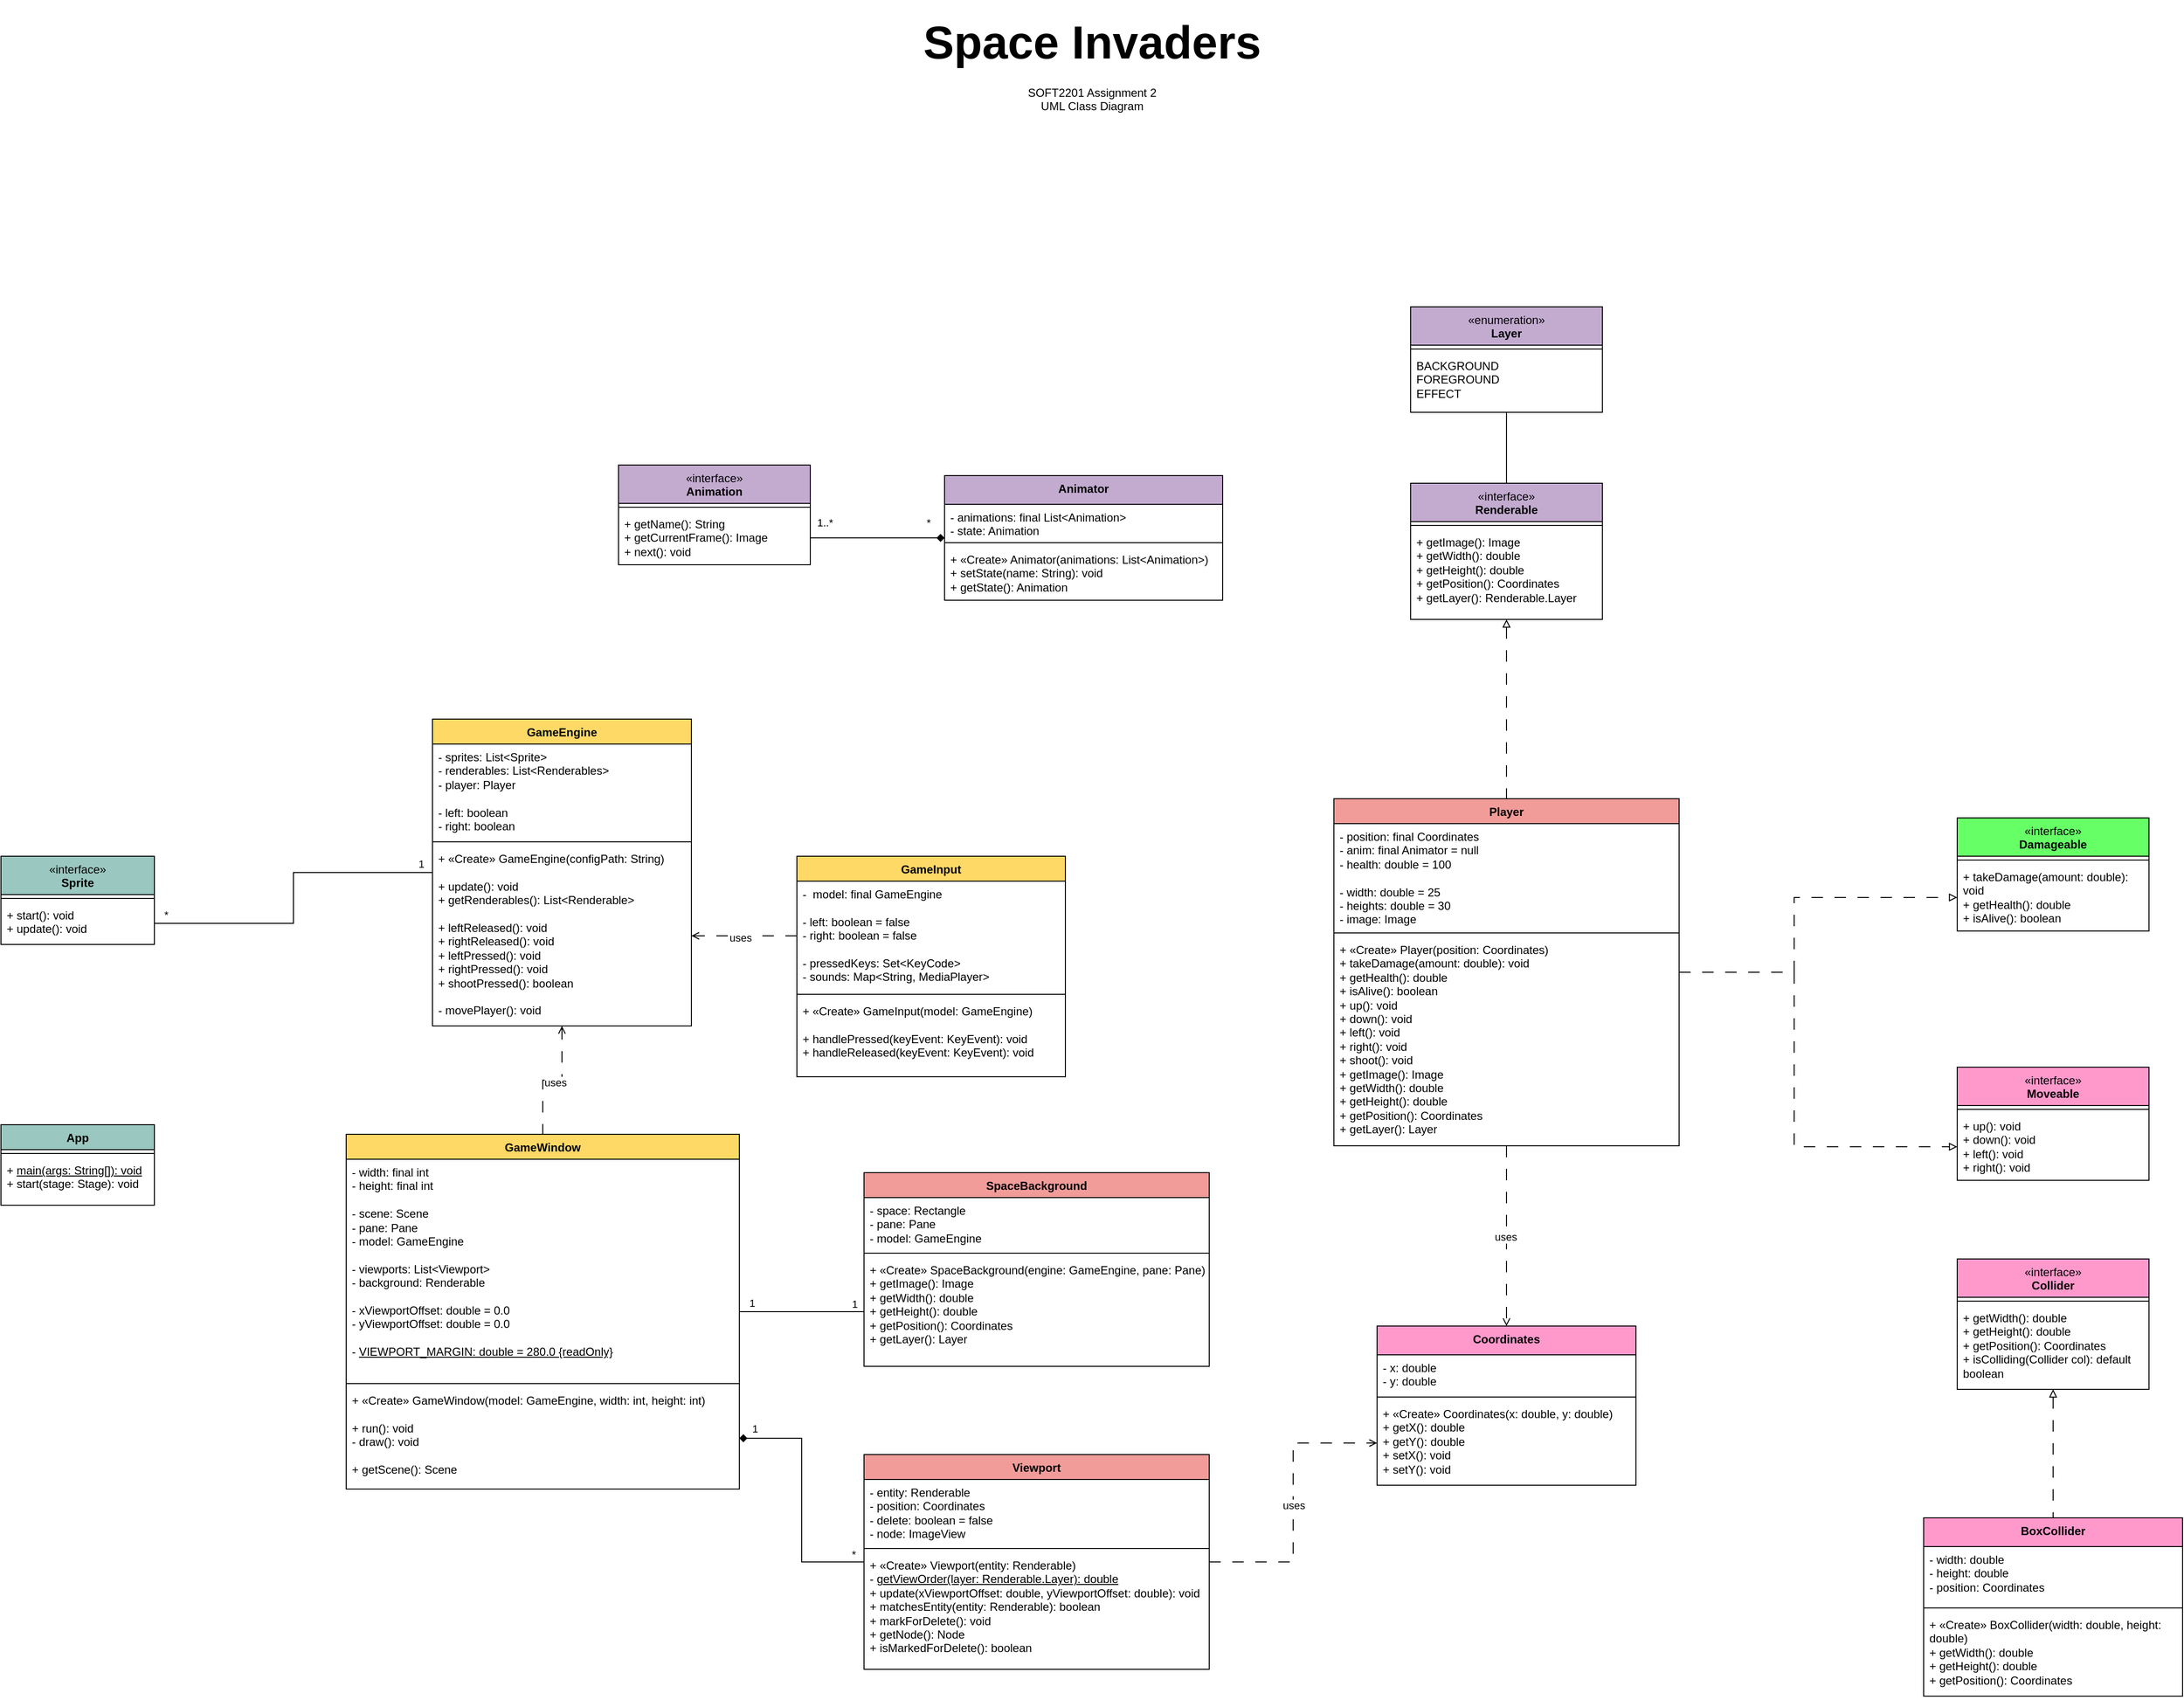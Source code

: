 <mxfile version="21.7.5" type="device">
  <diagram name="Page-1" id="EP1AOG05duhbS7P-E66I">
    <mxGraphModel dx="1406" dy="674" grid="1" gridSize="10" guides="1" tooltips="1" connect="1" arrows="1" fold="1" page="1" pageScale="1" pageWidth="827" pageHeight="1169" math="0" shadow="0">
      <root>
        <mxCell id="0" />
        <mxCell id="1" parent="0" />
        <mxCell id="a-AR0lO71mbIZnGdT4u--1" value="&lt;h1 style=&quot;&quot;&gt;&lt;font style=&quot;font-size: 48px;&quot;&gt;Space Invaders&lt;/font&gt;&lt;/h1&gt;&lt;div&gt;SOFT2201 Assignment 2&lt;/div&gt;&lt;div&gt;UML Class Diagram&lt;/div&gt;&lt;p&gt;&lt;br&gt;&lt;/p&gt;" style="text;html=1;strokeColor=none;fillColor=none;spacing=5;spacingTop=-20;whiteSpace=wrap;overflow=hidden;rounded=0;align=center;" parent="1" vertex="1">
          <mxGeometry x="169" y="20" width="490" height="120" as="geometry" />
        </mxCell>
        <mxCell id="a-AR0lO71mbIZnGdT4u--2" value="App" style="swimlane;fontStyle=1;align=center;verticalAlign=top;childLayout=stackLayout;horizontal=1;startSize=26;horizontalStack=0;resizeParent=1;resizeParentMax=0;resizeLast=0;collapsible=1;marginBottom=0;whiteSpace=wrap;html=1;fillColor=#9AC7BF;" parent="1" vertex="1">
          <mxGeometry x="-724" y="1183" width="160" height="84" as="geometry" />
        </mxCell>
        <mxCell id="a-AR0lO71mbIZnGdT4u--4" value="" style="line;strokeWidth=1;fillColor=none;align=left;verticalAlign=middle;spacingTop=-1;spacingLeft=3;spacingRight=3;rotatable=0;labelPosition=right;points=[];portConstraint=eastwest;strokeColor=inherit;" parent="a-AR0lO71mbIZnGdT4u--2" vertex="1">
          <mxGeometry y="26" width="160" height="8" as="geometry" />
        </mxCell>
        <mxCell id="a-AR0lO71mbIZnGdT4u--5" value="+ &lt;u&gt;main(args: String[]): void&lt;/u&gt;&lt;br&gt;+ start(stage: Stage): void" style="text;strokeColor=none;fillColor=none;align=left;verticalAlign=top;spacingLeft=4;spacingRight=4;overflow=hidden;rotatable=0;points=[[0,0.5],[1,0.5]];portConstraint=eastwest;whiteSpace=wrap;html=1;" parent="a-AR0lO71mbIZnGdT4u--2" vertex="1">
          <mxGeometry y="34" width="160" height="50" as="geometry" />
        </mxCell>
        <mxCell id="a-AR0lO71mbIZnGdT4u--17" value="&lt;span style=&quot;font-weight: normal;&quot;&gt;«interface»&lt;/span&gt;&lt;br&gt;Sprite" style="swimlane;fontStyle=1;align=center;verticalAlign=top;childLayout=stackLayout;horizontal=1;startSize=40;horizontalStack=0;resizeParent=1;resizeParentMax=0;resizeLast=0;collapsible=1;marginBottom=0;whiteSpace=wrap;html=1;fillColor=#9AC7BF;" parent="1" vertex="1">
          <mxGeometry x="-724" y="903" width="160" height="92" as="geometry" />
        </mxCell>
        <mxCell id="a-AR0lO71mbIZnGdT4u--19" value="" style="line;strokeWidth=1;fillColor=none;align=left;verticalAlign=middle;spacingTop=-1;spacingLeft=3;spacingRight=3;rotatable=0;labelPosition=right;points=[];portConstraint=eastwest;strokeColor=inherit;" parent="a-AR0lO71mbIZnGdT4u--17" vertex="1">
          <mxGeometry y="40" width="160" height="8" as="geometry" />
        </mxCell>
        <mxCell id="a-AR0lO71mbIZnGdT4u--20" value="+ start(): void&lt;br&gt;+ update(): void" style="text;strokeColor=none;fillColor=none;align=left;verticalAlign=top;spacingLeft=4;spacingRight=4;overflow=hidden;rotatable=0;points=[[0,0.5],[1,0.5]];portConstraint=eastwest;whiteSpace=wrap;html=1;" parent="a-AR0lO71mbIZnGdT4u--17" vertex="1">
          <mxGeometry y="48" width="160" height="44" as="geometry" />
        </mxCell>
        <mxCell id="9aOEvVL7OmeXiqtgfUnT-47" style="edgeStyle=orthogonalEdgeStyle;rounded=0;orthogonalLoop=1;jettySize=auto;html=1;entryX=0.5;entryY=0;entryDx=0;entryDy=0;endArrow=none;endFill=0;dashed=1;dashPattern=12 12;startArrow=open;startFill=0;" parent="1" source="a-AR0lO71mbIZnGdT4u--21" target="a-AR0lO71mbIZnGdT4u--25" edge="1">
          <mxGeometry relative="1" as="geometry" />
        </mxCell>
        <mxCell id="9aOEvVL7OmeXiqtgfUnT-50" value="uses" style="edgeLabel;html=1;align=center;verticalAlign=middle;resizable=0;points=[];" parent="9aOEvVL7OmeXiqtgfUnT-47" vertex="1" connectable="0">
          <mxGeometry x="-0.038" y="2" relative="1" as="geometry">
            <mxPoint as="offset" />
          </mxGeometry>
        </mxCell>
        <mxCell id="9aOEvVL7OmeXiqtgfUnT-57" style="edgeStyle=orthogonalEdgeStyle;rounded=0;orthogonalLoop=1;jettySize=auto;html=1;entryX=1;entryY=0.5;entryDx=0;entryDy=0;endArrow=none;endFill=0;" parent="1" source="a-AR0lO71mbIZnGdT4u--21" target="a-AR0lO71mbIZnGdT4u--20" edge="1">
          <mxGeometry relative="1" as="geometry" />
        </mxCell>
        <mxCell id="9aOEvVL7OmeXiqtgfUnT-58" value="1" style="edgeLabel;html=1;align=center;verticalAlign=middle;resizable=0;points=[];" parent="9aOEvVL7OmeXiqtgfUnT-57" vertex="1" connectable="0">
          <mxGeometry x="-0.87" y="-5" relative="1" as="geometry">
            <mxPoint x="10" y="-4" as="offset" />
          </mxGeometry>
        </mxCell>
        <mxCell id="9aOEvVL7OmeXiqtgfUnT-59" value="*" style="edgeLabel;html=1;align=center;verticalAlign=middle;resizable=0;points=[];" parent="9aOEvVL7OmeXiqtgfUnT-57" vertex="1" connectable="0">
          <mxGeometry x="0.93" y="-4" relative="1" as="geometry">
            <mxPoint y="-5" as="offset" />
          </mxGeometry>
        </mxCell>
        <mxCell id="a-AR0lO71mbIZnGdT4u--21" value="GameEngine" style="swimlane;fontStyle=1;align=center;verticalAlign=top;childLayout=stackLayout;horizontal=1;startSize=26;horizontalStack=0;resizeParent=1;resizeParentMax=0;resizeLast=0;collapsible=1;marginBottom=0;whiteSpace=wrap;html=1;fillColor=#FFD966;" parent="1" vertex="1">
          <mxGeometry x="-274" y="760" width="270" height="320" as="geometry" />
        </mxCell>
        <mxCell id="a-AR0lO71mbIZnGdT4u--22" value="- sprites: List&amp;lt;Sprite&amp;gt;&lt;br&gt;- renderables: List&amp;lt;Renderables&amp;gt;&lt;br&gt;- player: Player&lt;br&gt;&lt;br&gt;- left: boolean&lt;br&gt;- right: boolean" style="text;strokeColor=none;fillColor=none;align=left;verticalAlign=top;spacingLeft=4;spacingRight=4;overflow=hidden;rotatable=0;points=[[0,0.5],[1,0.5]];portConstraint=eastwest;whiteSpace=wrap;html=1;" parent="a-AR0lO71mbIZnGdT4u--21" vertex="1">
          <mxGeometry y="26" width="270" height="98" as="geometry" />
        </mxCell>
        <mxCell id="a-AR0lO71mbIZnGdT4u--23" value="" style="line;strokeWidth=1;fillColor=none;align=left;verticalAlign=middle;spacingTop=-1;spacingLeft=3;spacingRight=3;rotatable=0;labelPosition=right;points=[];portConstraint=eastwest;strokeColor=inherit;" parent="a-AR0lO71mbIZnGdT4u--21" vertex="1">
          <mxGeometry y="124" width="270" height="8" as="geometry" />
        </mxCell>
        <mxCell id="a-AR0lO71mbIZnGdT4u--24" value="+&amp;nbsp;«Create» GameEngine(configPath: String)&lt;br&gt;&lt;br&gt;+ update(): void&lt;br&gt;+ getRenderables(): List&amp;lt;Renderable&amp;gt;&lt;br&gt;&lt;br&gt;+ leftReleased(): void&lt;br&gt;+ rightReleased(): void&lt;br&gt;+ leftPressed(): void&lt;br&gt;+ rightPressed(): void&lt;br&gt;+ shootPressed(): boolean&lt;br&gt;&lt;br&gt;- movePlayer(): void" style="text;strokeColor=none;fillColor=none;align=left;verticalAlign=top;spacingLeft=4;spacingRight=4;overflow=hidden;rotatable=0;points=[[0,0.5],[1,0.5]];portConstraint=eastwest;whiteSpace=wrap;html=1;" parent="a-AR0lO71mbIZnGdT4u--21" vertex="1">
          <mxGeometry y="132" width="270" height="188" as="geometry" />
        </mxCell>
        <mxCell id="9aOEvVL7OmeXiqtgfUnT-51" style="edgeStyle=orthogonalEdgeStyle;rounded=0;orthogonalLoop=1;jettySize=auto;html=1;entryX=0;entryY=0.5;entryDx=0;entryDy=0;endArrow=none;endFill=0;" parent="1" source="a-AR0lO71mbIZnGdT4u--25" target="9aOEvVL7OmeXiqtgfUnT-4" edge="1">
          <mxGeometry relative="1" as="geometry" />
        </mxCell>
        <mxCell id="9aOEvVL7OmeXiqtgfUnT-52" value="1" style="edgeLabel;html=1;align=center;verticalAlign=middle;resizable=0;points=[];" parent="9aOEvVL7OmeXiqtgfUnT-51" vertex="1" connectable="0">
          <mxGeometry x="0.921" y="1" relative="1" as="geometry">
            <mxPoint x="-5" y="-7" as="offset" />
          </mxGeometry>
        </mxCell>
        <mxCell id="9aOEvVL7OmeXiqtgfUnT-53" value="1" style="edgeLabel;html=1;align=center;verticalAlign=middle;resizable=0;points=[];" parent="9aOEvVL7OmeXiqtgfUnT-51" vertex="1" connectable="0">
          <mxGeometry x="-0.931" y="-1" relative="1" as="geometry">
            <mxPoint x="8" y="-10" as="offset" />
          </mxGeometry>
        </mxCell>
        <mxCell id="a-AR0lO71mbIZnGdT4u--25" value="GameWindow" style="swimlane;fontStyle=1;align=center;verticalAlign=top;childLayout=stackLayout;horizontal=1;startSize=26;horizontalStack=0;resizeParent=1;resizeParentMax=0;resizeLast=0;collapsible=1;marginBottom=0;whiteSpace=wrap;html=1;fillColor=#FFD966;" parent="1" vertex="1">
          <mxGeometry x="-364" y="1193" width="410" height="370" as="geometry" />
        </mxCell>
        <mxCell id="a-AR0lO71mbIZnGdT4u--26" value="- width: final int&amp;nbsp;&lt;br&gt;- height: final int&amp;nbsp;&lt;br&gt;&lt;br&gt;- scene: Scene&lt;br&gt;- pane: Pane&lt;br&gt;- model: GameEngine&lt;br&gt;&lt;br&gt;- viewports: List&amp;lt;Viewport&amp;gt;&lt;br&gt;- background: Renderable&lt;br&gt;&lt;br&gt;- xViewportOffset: double = 0.0&lt;br&gt;- yViewportOffset: double = 0.0&lt;br&gt;&lt;br&gt;- &lt;u&gt;VIEWPORT_MARGIN: double = 280.0 {readOnly}&lt;/u&gt;" style="text;strokeColor=none;fillColor=none;align=left;verticalAlign=top;spacingLeft=4;spacingRight=4;overflow=hidden;rotatable=0;points=[[0,0.5],[1,0.5]];portConstraint=eastwest;whiteSpace=wrap;html=1;" parent="a-AR0lO71mbIZnGdT4u--25" vertex="1">
          <mxGeometry y="26" width="410" height="230" as="geometry" />
        </mxCell>
        <mxCell id="a-AR0lO71mbIZnGdT4u--27" value="" style="line;strokeWidth=1;fillColor=none;align=left;verticalAlign=middle;spacingTop=-1;spacingLeft=3;spacingRight=3;rotatable=0;labelPosition=right;points=[];portConstraint=eastwest;strokeColor=inherit;" parent="a-AR0lO71mbIZnGdT4u--25" vertex="1">
          <mxGeometry y="256" width="410" height="8" as="geometry" />
        </mxCell>
        <mxCell id="a-AR0lO71mbIZnGdT4u--28" value="+&amp;nbsp;«Create» GameWindow(model: GameEngine, width: int, height: int)&lt;br&gt;&lt;br&gt;+ run(): void&lt;br&gt;- draw(): void&lt;br&gt;&lt;br&gt;+ getScene(): Scene" style="text;strokeColor=none;fillColor=none;align=left;verticalAlign=top;spacingLeft=4;spacingRight=4;overflow=hidden;rotatable=0;points=[[0,0.5],[1,0.5]];portConstraint=eastwest;whiteSpace=wrap;html=1;" parent="a-AR0lO71mbIZnGdT4u--25" vertex="1">
          <mxGeometry y="264" width="410" height="106" as="geometry" />
        </mxCell>
        <mxCell id="a-AR0lO71mbIZnGdT4u--33" value="GameInput" style="swimlane;fontStyle=1;align=center;verticalAlign=top;childLayout=stackLayout;horizontal=1;startSize=26;horizontalStack=0;resizeParent=1;resizeParentMax=0;resizeLast=0;collapsible=1;marginBottom=0;whiteSpace=wrap;html=1;fillColor=#FFD966;" parent="1" vertex="1">
          <mxGeometry x="106" y="903" width="280" height="230" as="geometry" />
        </mxCell>
        <mxCell id="a-AR0lO71mbIZnGdT4u--34" value="-&amp;nbsp; model: final GameEngine&lt;br&gt;&lt;br&gt;- left: boolean = false&lt;br&gt;- right: boolean = false&lt;br&gt;&lt;br&gt;- pressedKeys: Set&amp;lt;KeyCode&amp;gt;&lt;br&gt;- sounds: Map&amp;lt;String, MediaPlayer&amp;gt;" style="text;strokeColor=none;fillColor=none;align=left;verticalAlign=top;spacingLeft=4;spacingRight=4;overflow=hidden;rotatable=0;points=[[0,0.5],[1,0.5]];portConstraint=eastwest;whiteSpace=wrap;html=1;" parent="a-AR0lO71mbIZnGdT4u--33" vertex="1">
          <mxGeometry y="26" width="280" height="114" as="geometry" />
        </mxCell>
        <mxCell id="a-AR0lO71mbIZnGdT4u--35" value="" style="line;strokeWidth=1;fillColor=none;align=left;verticalAlign=middle;spacingTop=-1;spacingLeft=3;spacingRight=3;rotatable=0;labelPosition=right;points=[];portConstraint=eastwest;strokeColor=inherit;" parent="a-AR0lO71mbIZnGdT4u--33" vertex="1">
          <mxGeometry y="140" width="280" height="8" as="geometry" />
        </mxCell>
        <mxCell id="a-AR0lO71mbIZnGdT4u--36" value="+&amp;nbsp;«Create» GameInput(model: GameEngine)&lt;br&gt;&lt;br&gt;+ handlePressed(keyEvent: KeyEvent): void&lt;br&gt;+ handleReleased(keyEvent: KeyEvent): void" style="text;strokeColor=none;fillColor=none;align=left;verticalAlign=top;spacingLeft=4;spacingRight=4;overflow=hidden;rotatable=0;points=[[0,0.5],[1,0.5]];portConstraint=eastwest;whiteSpace=wrap;html=1;" parent="a-AR0lO71mbIZnGdT4u--33" vertex="1">
          <mxGeometry y="148" width="280" height="82" as="geometry" />
        </mxCell>
        <mxCell id="9aOEvVL7OmeXiqtgfUnT-44" style="edgeStyle=orthogonalEdgeStyle;rounded=0;orthogonalLoop=1;jettySize=auto;html=1;entryX=0;entryY=0.5;entryDx=0;entryDy=0;endArrow=open;endFill=0;dashed=1;dashPattern=12 12;" parent="1" source="szt7YDM3cIVuDofjxkfF-2" target="9aOEvVL7OmeXiqtgfUnT-33" edge="1">
          <mxGeometry relative="1" as="geometry" />
        </mxCell>
        <mxCell id="9aOEvVL7OmeXiqtgfUnT-46" value="uses" style="edgeLabel;html=1;align=center;verticalAlign=middle;resizable=0;points=[];" parent="9aOEvVL7OmeXiqtgfUnT-44" vertex="1" connectable="0">
          <mxGeometry x="-0.019" y="1" relative="1" as="geometry">
            <mxPoint x="1" as="offset" />
          </mxGeometry>
        </mxCell>
        <mxCell id="9aOEvVL7OmeXiqtgfUnT-54" style="edgeStyle=orthogonalEdgeStyle;rounded=0;orthogonalLoop=1;jettySize=auto;html=1;entryX=1;entryY=0.5;entryDx=0;entryDy=0;endArrow=diamond;endFill=1;startArrow=none;startFill=0;" parent="1" source="szt7YDM3cIVuDofjxkfF-2" target="a-AR0lO71mbIZnGdT4u--28" edge="1">
          <mxGeometry relative="1" as="geometry" />
        </mxCell>
        <mxCell id="9aOEvVL7OmeXiqtgfUnT-55" value="*" style="edgeLabel;html=1;align=center;verticalAlign=middle;resizable=0;points=[];" parent="9aOEvVL7OmeXiqtgfUnT-54" vertex="1" connectable="0">
          <mxGeometry x="-0.867" y="-5" relative="1" as="geometry">
            <mxPoint x="6" y="-3" as="offset" />
          </mxGeometry>
        </mxCell>
        <mxCell id="9aOEvVL7OmeXiqtgfUnT-56" value="1" style="edgeLabel;html=1;align=center;verticalAlign=middle;resizable=0;points=[];" parent="9aOEvVL7OmeXiqtgfUnT-54" vertex="1" connectable="0">
          <mxGeometry x="0.881" y="-6" relative="1" as="geometry">
            <mxPoint y="-4" as="offset" />
          </mxGeometry>
        </mxCell>
        <mxCell id="szt7YDM3cIVuDofjxkfF-2" value="Viewport" style="swimlane;fontStyle=1;align=center;verticalAlign=top;childLayout=stackLayout;horizontal=1;startSize=26;horizontalStack=0;resizeParent=1;resizeParentMax=0;resizeLast=0;collapsible=1;marginBottom=0;whiteSpace=wrap;html=1;fillColor=#F19C99;" parent="1" vertex="1">
          <mxGeometry x="176" y="1527" width="360" height="224" as="geometry" />
        </mxCell>
        <mxCell id="szt7YDM3cIVuDofjxkfF-3" value="- entity: Renderable&lt;br&gt;- position: Coordinates&lt;br&gt;- delete: boolean = false&lt;br&gt;- node: ImageView" style="text;strokeColor=none;fillColor=none;align=left;verticalAlign=top;spacingLeft=4;spacingRight=4;overflow=hidden;rotatable=0;points=[[0,0.5],[1,0.5]];portConstraint=eastwest;whiteSpace=wrap;html=1;" parent="szt7YDM3cIVuDofjxkfF-2" vertex="1">
          <mxGeometry y="26" width="360" height="68" as="geometry" />
        </mxCell>
        <mxCell id="szt7YDM3cIVuDofjxkfF-4" value="" style="line;strokeWidth=1;fillColor=none;align=left;verticalAlign=middle;spacingTop=-1;spacingLeft=3;spacingRight=3;rotatable=0;labelPosition=right;points=[];portConstraint=eastwest;strokeColor=inherit;" parent="szt7YDM3cIVuDofjxkfF-2" vertex="1">
          <mxGeometry y="94" width="360" height="8" as="geometry" />
        </mxCell>
        <mxCell id="szt7YDM3cIVuDofjxkfF-5" value="+ «Create» Viewport(entity: Renderable)&lt;br&gt;- &lt;u&gt;getViewOrder(layer: Renderable.Layer): double&lt;br&gt;&lt;/u&gt;+ update(xViewportOffset: double, yViewportOffset: double): void&lt;br&gt;+ matchesEntity(entity: Renderable): boolean&lt;br&gt;+ markForDelete(): void&lt;br&gt;+ getNode(): Node&lt;br&gt;+ isMarkedForDelete(): boolean" style="text;strokeColor=none;fillColor=none;align=left;verticalAlign=top;spacingLeft=4;spacingRight=4;overflow=hidden;rotatable=0;points=[[0,0.5],[1,0.5]];portConstraint=eastwest;whiteSpace=wrap;html=1;" parent="szt7YDM3cIVuDofjxkfF-2" vertex="1">
          <mxGeometry y="102" width="360" height="122" as="geometry" />
        </mxCell>
        <mxCell id="9aOEvVL7OmeXiqtgfUnT-1" value="SpaceBackground" style="swimlane;fontStyle=1;align=center;verticalAlign=top;childLayout=stackLayout;horizontal=1;startSize=26;horizontalStack=0;resizeParent=1;resizeParentMax=0;resizeLast=0;collapsible=1;marginBottom=0;whiteSpace=wrap;html=1;fillColor=#F19C99;" parent="1" vertex="1">
          <mxGeometry x="176" y="1233" width="360" height="202" as="geometry" />
        </mxCell>
        <mxCell id="9aOEvVL7OmeXiqtgfUnT-2" value="- space: Rectangle&lt;br&gt;- pane: Pane&lt;br&gt;- model: GameEngine" style="text;strokeColor=none;fillColor=none;align=left;verticalAlign=top;spacingLeft=4;spacingRight=4;overflow=hidden;rotatable=0;points=[[0,0.5],[1,0.5]];portConstraint=eastwest;whiteSpace=wrap;html=1;" parent="9aOEvVL7OmeXiqtgfUnT-1" vertex="1">
          <mxGeometry y="26" width="360" height="54" as="geometry" />
        </mxCell>
        <mxCell id="9aOEvVL7OmeXiqtgfUnT-3" value="" style="line;strokeWidth=1;fillColor=none;align=left;verticalAlign=middle;spacingTop=-1;spacingLeft=3;spacingRight=3;rotatable=0;labelPosition=right;points=[];portConstraint=eastwest;strokeColor=inherit;" parent="9aOEvVL7OmeXiqtgfUnT-1" vertex="1">
          <mxGeometry y="80" width="360" height="8" as="geometry" />
        </mxCell>
        <mxCell id="9aOEvVL7OmeXiqtgfUnT-4" value="+ «Create» SpaceBackground(engine: GameEngine, pane: Pane)&lt;br&gt;+ getImage(): Image&lt;br&gt;+ getWidth(): double&lt;br&gt;+ getHeight(): double&lt;br&gt;+ getPosition(): Coordinates&lt;br&gt;+ getLayer(): Layer" style="text;strokeColor=none;fillColor=none;align=left;verticalAlign=top;spacingLeft=4;spacingRight=4;overflow=hidden;rotatable=0;points=[[0,0.5],[1,0.5]];portConstraint=eastwest;whiteSpace=wrap;html=1;" parent="9aOEvVL7OmeXiqtgfUnT-1" vertex="1">
          <mxGeometry y="88" width="360" height="114" as="geometry" />
        </mxCell>
        <mxCell id="9aOEvVL7OmeXiqtgfUnT-24" style="edgeStyle=orthogonalEdgeStyle;rounded=0;orthogonalLoop=1;jettySize=auto;html=1;entryX=0;entryY=0.5;entryDx=0;entryDy=0;endArrow=block;endFill=0;dashed=1;dashPattern=12 12;" parent="1" source="9aOEvVL7OmeXiqtgfUnT-6" target="9aOEvVL7OmeXiqtgfUnT-18" edge="1">
          <mxGeometry relative="1" as="geometry">
            <Array as="points">
              <mxPoint x="1146" y="1024" />
              <mxPoint x="1146" y="946" />
            </Array>
          </mxGeometry>
        </mxCell>
        <mxCell id="9aOEvVL7OmeXiqtgfUnT-26" style="edgeStyle=orthogonalEdgeStyle;rounded=0;orthogonalLoop=1;jettySize=auto;html=1;entryX=0;entryY=0.5;entryDx=0;entryDy=0;endArrow=block;endFill=0;dashed=1;dashPattern=12 12;" parent="1" source="9aOEvVL7OmeXiqtgfUnT-6" target="9aOEvVL7OmeXiqtgfUnT-21" edge="1">
          <mxGeometry relative="1" as="geometry">
            <Array as="points">
              <mxPoint x="1146" y="1024" />
              <mxPoint x="1146" y="1206" />
            </Array>
          </mxGeometry>
        </mxCell>
        <mxCell id="9aOEvVL7OmeXiqtgfUnT-42" style="edgeStyle=orthogonalEdgeStyle;rounded=0;orthogonalLoop=1;jettySize=auto;html=1;entryX=0.5;entryY=0;entryDx=0;entryDy=0;endArrow=open;endFill=0;dashed=1;dashPattern=12 12;" parent="1" source="9aOEvVL7OmeXiqtgfUnT-6" target="9aOEvVL7OmeXiqtgfUnT-31" edge="1">
          <mxGeometry relative="1" as="geometry" />
        </mxCell>
        <mxCell id="9aOEvVL7OmeXiqtgfUnT-43" value="uses" style="edgeLabel;html=1;align=center;verticalAlign=middle;resizable=0;points=[];" parent="9aOEvVL7OmeXiqtgfUnT-42" vertex="1" connectable="0">
          <mxGeometry x="0.01" y="-1" relative="1" as="geometry">
            <mxPoint as="offset" />
          </mxGeometry>
        </mxCell>
        <mxCell id="9aOEvVL7OmeXiqtgfUnT-6" value="Player" style="swimlane;fontStyle=1;align=center;verticalAlign=top;childLayout=stackLayout;horizontal=1;startSize=26;horizontalStack=0;resizeParent=1;resizeParentMax=0;resizeLast=0;collapsible=1;marginBottom=0;whiteSpace=wrap;html=1;fillColor=#F19C99;" parent="1" vertex="1">
          <mxGeometry x="666" y="843" width="360" height="362" as="geometry" />
        </mxCell>
        <mxCell id="9aOEvVL7OmeXiqtgfUnT-7" value="- position: final Coordinates&lt;br&gt;- anim: final Animator = null&lt;br&gt;- health: double = 100&lt;br&gt;&lt;br&gt;- width: double = 25&lt;br&gt;- heights: double = 30&lt;br&gt;- image: Image" style="text;strokeColor=none;fillColor=none;align=left;verticalAlign=top;spacingLeft=4;spacingRight=4;overflow=hidden;rotatable=0;points=[[0,0.5],[1,0.5]];portConstraint=eastwest;whiteSpace=wrap;html=1;" parent="9aOEvVL7OmeXiqtgfUnT-6" vertex="1">
          <mxGeometry y="26" width="360" height="110" as="geometry" />
        </mxCell>
        <mxCell id="9aOEvVL7OmeXiqtgfUnT-8" value="" style="line;strokeWidth=1;fillColor=none;align=left;verticalAlign=middle;spacingTop=-1;spacingLeft=3;spacingRight=3;rotatable=0;labelPosition=right;points=[];portConstraint=eastwest;strokeColor=inherit;" parent="9aOEvVL7OmeXiqtgfUnT-6" vertex="1">
          <mxGeometry y="136" width="360" height="8" as="geometry" />
        </mxCell>
        <mxCell id="9aOEvVL7OmeXiqtgfUnT-9" value="+ «Create» Player(position: Coordinates)&lt;br&gt;+ takeDamage(amount: double): void&lt;br&gt;+ getHealth(): double&lt;br&gt;+ isAlive(): boolean&lt;br&gt;+ up(): void&lt;br&gt;+ down(): void&lt;br&gt;+ left(): void&lt;br&gt;+ right(): void&lt;br&gt;+ shoot(): void&lt;br&gt;+ getImage(): Image&lt;br&gt;+ getWidth(): double&lt;br&gt;+ getHeight(): double&lt;br&gt;+ getPosition(): Coordinates&lt;br&gt;+ getLayer(): Layer" style="text;strokeColor=none;fillColor=none;align=left;verticalAlign=top;spacingLeft=4;spacingRight=4;overflow=hidden;rotatable=0;points=[[0,0.5],[1,0.5]];portConstraint=eastwest;whiteSpace=wrap;html=1;" parent="9aOEvVL7OmeXiqtgfUnT-6" vertex="1">
          <mxGeometry y="144" width="360" height="218" as="geometry" />
        </mxCell>
        <mxCell id="9aOEvVL7OmeXiqtgfUnT-15" value="&lt;span style=&quot;font-weight: normal;&quot;&gt;«interface»&lt;/span&gt;&lt;br style=&quot;border-color: var(--border-color); font-weight: 400;&quot;&gt;Damageable" style="swimlane;fontStyle=1;align=center;verticalAlign=top;childLayout=stackLayout;horizontal=1;startSize=40;horizontalStack=0;resizeParent=1;resizeParentMax=0;resizeLast=0;collapsible=1;marginBottom=0;whiteSpace=wrap;html=1;fillColor=#66FF66;" parent="1" vertex="1">
          <mxGeometry x="1316" y="863" width="200" height="118" as="geometry" />
        </mxCell>
        <mxCell id="9aOEvVL7OmeXiqtgfUnT-17" value="" style="line;strokeWidth=1;fillColor=none;align=left;verticalAlign=middle;spacingTop=-1;spacingLeft=3;spacingRight=3;rotatable=0;labelPosition=right;points=[];portConstraint=eastwest;strokeColor=inherit;" parent="9aOEvVL7OmeXiqtgfUnT-15" vertex="1">
          <mxGeometry y="40" width="200" height="8" as="geometry" />
        </mxCell>
        <mxCell id="9aOEvVL7OmeXiqtgfUnT-18" value="+ takeDamage(amount: double): void&lt;br&gt;+ getHealth(): double&lt;br&gt;+ isAlive(): boolean" style="text;strokeColor=none;fillColor=none;align=left;verticalAlign=top;spacingLeft=4;spacingRight=4;overflow=hidden;rotatable=0;points=[[0,0.5],[1,0.5]];portConstraint=eastwest;whiteSpace=wrap;html=1;" parent="9aOEvVL7OmeXiqtgfUnT-15" vertex="1">
          <mxGeometry y="48" width="200" height="70" as="geometry" />
        </mxCell>
        <mxCell id="9aOEvVL7OmeXiqtgfUnT-41" style="edgeStyle=orthogonalEdgeStyle;rounded=0;orthogonalLoop=1;jettySize=auto;html=1;entryX=0.5;entryY=0;entryDx=0;entryDy=0;dashed=1;dashPattern=12 12;endArrow=none;endFill=0;startArrow=block;startFill=0;" parent="1" source="9aOEvVL7OmeXiqtgfUnT-27" target="9aOEvVL7OmeXiqtgfUnT-36" edge="1">
          <mxGeometry relative="1" as="geometry" />
        </mxCell>
        <mxCell id="9aOEvVL7OmeXiqtgfUnT-27" value="&lt;span style=&quot;font-weight: normal;&quot;&gt;«interface»&lt;/span&gt;&lt;br style=&quot;border-color: var(--border-color); font-weight: 400;&quot;&gt;Collider" style="swimlane;fontStyle=1;align=center;verticalAlign=top;childLayout=stackLayout;horizontal=1;startSize=40;horizontalStack=0;resizeParent=1;resizeParentMax=0;resizeLast=0;collapsible=1;marginBottom=0;whiteSpace=wrap;html=1;fillColor=#FF99CC;" parent="1" vertex="1">
          <mxGeometry x="1316" y="1323" width="200" height="136" as="geometry" />
        </mxCell>
        <mxCell id="9aOEvVL7OmeXiqtgfUnT-28" value="" style="line;strokeWidth=1;fillColor=none;align=left;verticalAlign=middle;spacingTop=-1;spacingLeft=3;spacingRight=3;rotatable=0;labelPosition=right;points=[];portConstraint=eastwest;strokeColor=inherit;" parent="9aOEvVL7OmeXiqtgfUnT-27" vertex="1">
          <mxGeometry y="40" width="200" height="8" as="geometry" />
        </mxCell>
        <mxCell id="9aOEvVL7OmeXiqtgfUnT-29" value="+ getWidth(): double&lt;br&gt;+ getHeight(): double&lt;br&gt;+ getPosition(): Coordinates&lt;br&gt;+ isColliding(Collider col): default boolean" style="text;strokeColor=none;fillColor=none;align=left;verticalAlign=top;spacingLeft=4;spacingRight=4;overflow=hidden;rotatable=0;points=[[0,0.5],[1,0.5]];portConstraint=eastwest;whiteSpace=wrap;html=1;" parent="9aOEvVL7OmeXiqtgfUnT-27" vertex="1">
          <mxGeometry y="48" width="200" height="88" as="geometry" />
        </mxCell>
        <mxCell id="9aOEvVL7OmeXiqtgfUnT-31" value="Coordinates" style="swimlane;fontStyle=1;align=center;verticalAlign=top;childLayout=stackLayout;horizontal=1;startSize=30;horizontalStack=0;resizeParent=1;resizeParentMax=0;resizeLast=0;collapsible=1;marginBottom=0;whiteSpace=wrap;html=1;fillColor=#FF99CC;" parent="1" vertex="1">
          <mxGeometry x="711" y="1393" width="270" height="166" as="geometry" />
        </mxCell>
        <mxCell id="9aOEvVL7OmeXiqtgfUnT-45" value="- x: double&lt;br&gt;- y: double" style="text;strokeColor=none;fillColor=none;align=left;verticalAlign=top;spacingLeft=4;spacingRight=4;overflow=hidden;rotatable=0;points=[[0,0.5],[1,0.5]];portConstraint=eastwest;whiteSpace=wrap;html=1;" parent="9aOEvVL7OmeXiqtgfUnT-31" vertex="1">
          <mxGeometry y="30" width="270" height="40" as="geometry" />
        </mxCell>
        <mxCell id="9aOEvVL7OmeXiqtgfUnT-32" value="" style="line;strokeWidth=1;fillColor=none;align=left;verticalAlign=middle;spacingTop=-1;spacingLeft=3;spacingRight=3;rotatable=0;labelPosition=right;points=[];portConstraint=eastwest;strokeColor=inherit;" parent="9aOEvVL7OmeXiqtgfUnT-31" vertex="1">
          <mxGeometry y="70" width="270" height="8" as="geometry" />
        </mxCell>
        <mxCell id="9aOEvVL7OmeXiqtgfUnT-33" value="+ «Create» Coordinates(x: double, y: double)&lt;br&gt;+ getX(): double&lt;br&gt;+ getY(): double&lt;br&gt;+ setX(): void&lt;br&gt;+ setY(): void" style="text;strokeColor=none;fillColor=none;align=left;verticalAlign=top;spacingLeft=4;spacingRight=4;overflow=hidden;rotatable=0;points=[[0,0.5],[1,0.5]];portConstraint=eastwest;whiteSpace=wrap;html=1;" parent="9aOEvVL7OmeXiqtgfUnT-31" vertex="1">
          <mxGeometry y="78" width="270" height="88" as="geometry" />
        </mxCell>
        <mxCell id="9aOEvVL7OmeXiqtgfUnT-36" value="BoxCollider" style="swimlane;fontStyle=1;align=center;verticalAlign=top;childLayout=stackLayout;horizontal=1;startSize=30;horizontalStack=0;resizeParent=1;resizeParentMax=0;resizeLast=0;collapsible=1;marginBottom=0;whiteSpace=wrap;html=1;fillColor=#FF99CC;" parent="1" vertex="1">
          <mxGeometry x="1281" y="1593" width="270" height="186" as="geometry" />
        </mxCell>
        <mxCell id="9aOEvVL7OmeXiqtgfUnT-39" value="- width: double&lt;br&gt;- height: double&lt;br&gt;- position: Coordinates" style="text;strokeColor=none;fillColor=none;align=left;verticalAlign=top;spacingLeft=4;spacingRight=4;overflow=hidden;rotatable=0;points=[[0,0.5],[1,0.5]];portConstraint=eastwest;whiteSpace=wrap;html=1;" parent="9aOEvVL7OmeXiqtgfUnT-36" vertex="1">
          <mxGeometry y="30" width="270" height="60" as="geometry" />
        </mxCell>
        <mxCell id="9aOEvVL7OmeXiqtgfUnT-37" value="" style="line;strokeWidth=1;fillColor=none;align=left;verticalAlign=middle;spacingTop=-1;spacingLeft=3;spacingRight=3;rotatable=0;labelPosition=right;points=[];portConstraint=eastwest;strokeColor=inherit;" parent="9aOEvVL7OmeXiqtgfUnT-36" vertex="1">
          <mxGeometry y="90" width="270" height="8" as="geometry" />
        </mxCell>
        <mxCell id="9aOEvVL7OmeXiqtgfUnT-38" value="+ «Create» BoxCollider(width: double, height: double)&lt;br&gt;+ getWidth(): double&lt;br&gt;+ getHeight(): double&lt;br&gt;+ getPosition(): Coordinates" style="text;strokeColor=none;fillColor=none;align=left;verticalAlign=top;spacingLeft=4;spacingRight=4;overflow=hidden;rotatable=0;points=[[0,0.5],[1,0.5]];portConstraint=eastwest;whiteSpace=wrap;html=1;" parent="9aOEvVL7OmeXiqtgfUnT-36" vertex="1">
          <mxGeometry y="98" width="270" height="88" as="geometry" />
        </mxCell>
        <mxCell id="9aOEvVL7OmeXiqtgfUnT-48" style="edgeStyle=orthogonalEdgeStyle;rounded=0;orthogonalLoop=1;jettySize=auto;html=1;entryX=1;entryY=0.5;entryDx=0;entryDy=0;endArrow=open;endFill=0;dashed=1;dashPattern=12 12;" parent="1" source="a-AR0lO71mbIZnGdT4u--34" target="a-AR0lO71mbIZnGdT4u--24" edge="1">
          <mxGeometry relative="1" as="geometry" />
        </mxCell>
        <mxCell id="9aOEvVL7OmeXiqtgfUnT-49" value="uses" style="edgeLabel;html=1;align=center;verticalAlign=middle;resizable=0;points=[];" parent="9aOEvVL7OmeXiqtgfUnT-48" vertex="1" connectable="0">
          <mxGeometry x="0.068" y="2" relative="1" as="geometry">
            <mxPoint x="-1" as="offset" />
          </mxGeometry>
        </mxCell>
        <mxCell id="9aOEvVL7OmeXiqtgfUnT-19" value="&lt;span style=&quot;font-weight: normal;&quot;&gt;«interface»&lt;/span&gt;&lt;br style=&quot;border-color: var(--border-color); font-weight: 400;&quot;&gt;Moveable" style="swimlane;fontStyle=1;align=center;verticalAlign=top;childLayout=stackLayout;horizontal=1;startSize=40;horizontalStack=0;resizeParent=1;resizeParentMax=0;resizeLast=0;collapsible=1;marginBottom=0;whiteSpace=wrap;html=1;fillColor=#FF99CC;" parent="1" vertex="1">
          <mxGeometry x="1316" y="1123" width="200" height="118" as="geometry" />
        </mxCell>
        <mxCell id="9aOEvVL7OmeXiqtgfUnT-20" value="" style="line;strokeWidth=1;fillColor=none;align=left;verticalAlign=middle;spacingTop=-1;spacingLeft=3;spacingRight=3;rotatable=0;labelPosition=right;points=[];portConstraint=eastwest;strokeColor=inherit;" parent="9aOEvVL7OmeXiqtgfUnT-19" vertex="1">
          <mxGeometry y="40" width="200" height="8" as="geometry" />
        </mxCell>
        <mxCell id="9aOEvVL7OmeXiqtgfUnT-21" value="+ up(): void&lt;br&gt;+ down(): void&lt;br&gt;+ left(): void&lt;br&gt;+ right(): void" style="text;strokeColor=none;fillColor=none;align=left;verticalAlign=top;spacingLeft=4;spacingRight=4;overflow=hidden;rotatable=0;points=[[0,0.5],[1,0.5]];portConstraint=eastwest;whiteSpace=wrap;html=1;" parent="9aOEvVL7OmeXiqtgfUnT-19" vertex="1">
          <mxGeometry y="48" width="200" height="70" as="geometry" />
        </mxCell>
        <mxCell id="qbkIMqkIBuKoh5u8v5fq-4" value="&lt;span style=&quot;font-weight: normal;&quot;&gt;«interface»&lt;/span&gt;&lt;br style=&quot;border-color: var(--border-color); font-weight: 400;&quot;&gt;Animation" style="swimlane;fontStyle=1;align=center;verticalAlign=top;childLayout=stackLayout;horizontal=1;startSize=40;horizontalStack=0;resizeParent=1;resizeParentMax=0;resizeLast=0;collapsible=1;marginBottom=0;whiteSpace=wrap;html=1;fillColor=#C3ABD0;" parent="1" vertex="1">
          <mxGeometry x="-80" y="495" width="200" height="104" as="geometry" />
        </mxCell>
        <mxCell id="qbkIMqkIBuKoh5u8v5fq-5" value="" style="line;strokeWidth=1;fillColor=none;align=left;verticalAlign=middle;spacingTop=-1;spacingLeft=3;spacingRight=3;rotatable=0;labelPosition=right;points=[];portConstraint=eastwest;strokeColor=inherit;" parent="qbkIMqkIBuKoh5u8v5fq-4" vertex="1">
          <mxGeometry y="40" width="200" height="8" as="geometry" />
        </mxCell>
        <mxCell id="qbkIMqkIBuKoh5u8v5fq-6" value="+ getName(): String&lt;br&gt;+ getCurrentFrame(): Image&lt;br&gt;+ next(): void" style="text;strokeColor=none;fillColor=none;align=left;verticalAlign=top;spacingLeft=4;spacingRight=4;overflow=hidden;rotatable=0;points=[[0,0.5],[1,0.5]];portConstraint=eastwest;whiteSpace=wrap;html=1;" parent="qbkIMqkIBuKoh5u8v5fq-4" vertex="1">
          <mxGeometry y="48" width="200" height="56" as="geometry" />
        </mxCell>
        <mxCell id="qbkIMqkIBuKoh5u8v5fq-11" style="edgeStyle=orthogonalEdgeStyle;rounded=0;orthogonalLoop=1;jettySize=auto;html=1;endArrow=none;endFill=0;startArrow=diamond;startFill=1;" parent="1" source="qbkIMqkIBuKoh5u8v5fq-7" target="qbkIMqkIBuKoh5u8v5fq-6" edge="1">
          <mxGeometry relative="1" as="geometry" />
        </mxCell>
        <mxCell id="qbkIMqkIBuKoh5u8v5fq-12" value="*" style="edgeLabel;html=1;align=center;verticalAlign=middle;resizable=0;points=[];" parent="qbkIMqkIBuKoh5u8v5fq-11" vertex="1" connectable="0">
          <mxGeometry x="-0.754" y="-6" relative="1" as="geometry">
            <mxPoint y="-10" as="offset" />
          </mxGeometry>
        </mxCell>
        <mxCell id="qbkIMqkIBuKoh5u8v5fq-14" value="1..*" style="edgeLabel;html=1;align=center;verticalAlign=middle;resizable=0;points=[];" parent="qbkIMqkIBuKoh5u8v5fq-11" vertex="1" connectable="0">
          <mxGeometry x="0.791" y="-2" relative="1" as="geometry">
            <mxPoint y="-14" as="offset" />
          </mxGeometry>
        </mxCell>
        <mxCell id="qbkIMqkIBuKoh5u8v5fq-7" value="Animator" style="swimlane;fontStyle=1;align=center;verticalAlign=top;childLayout=stackLayout;horizontal=1;startSize=30;horizontalStack=0;resizeParent=1;resizeParentMax=0;resizeLast=0;collapsible=1;marginBottom=0;whiteSpace=wrap;html=1;fillColor=#C3ABD0;" parent="1" vertex="1">
          <mxGeometry x="260" y="506" width="290" height="130" as="geometry" />
        </mxCell>
        <mxCell id="qbkIMqkIBuKoh5u8v5fq-10" value="- animations: final List&amp;lt;Animation&amp;gt;&lt;br&gt;- state: Animation" style="text;strokeColor=none;fillColor=none;align=left;verticalAlign=top;spacingLeft=4;spacingRight=4;overflow=hidden;rotatable=0;points=[[0,0.5],[1,0.5]];portConstraint=eastwest;whiteSpace=wrap;html=1;" parent="qbkIMqkIBuKoh5u8v5fq-7" vertex="1">
          <mxGeometry y="30" width="290" height="36" as="geometry" />
        </mxCell>
        <mxCell id="qbkIMqkIBuKoh5u8v5fq-8" value="" style="line;strokeWidth=1;fillColor=none;align=left;verticalAlign=middle;spacingTop=-1;spacingLeft=3;spacingRight=3;rotatable=0;labelPosition=right;points=[];portConstraint=eastwest;strokeColor=inherit;" parent="qbkIMqkIBuKoh5u8v5fq-7" vertex="1">
          <mxGeometry y="66" width="290" height="8" as="geometry" />
        </mxCell>
        <mxCell id="qbkIMqkIBuKoh5u8v5fq-9" value="+ «Create» Animator(animations: List&amp;lt;Animation&amp;gt;)&lt;br&gt;+ setState(name: String): void&lt;br&gt;+ getState(): Animation" style="text;strokeColor=none;fillColor=none;align=left;verticalAlign=top;spacingLeft=4;spacingRight=4;overflow=hidden;rotatable=0;points=[[0,0.5],[1,0.5]];portConstraint=eastwest;whiteSpace=wrap;html=1;" parent="qbkIMqkIBuKoh5u8v5fq-7" vertex="1">
          <mxGeometry y="74" width="290" height="56" as="geometry" />
        </mxCell>
        <mxCell id="qbkIMqkIBuKoh5u8v5fq-26" style="edgeStyle=orthogonalEdgeStyle;rounded=0;orthogonalLoop=1;jettySize=auto;html=1;entryX=0.5;entryY=0;entryDx=0;entryDy=0;endArrow=none;endFill=0;dashed=1;dashPattern=12 12;startArrow=block;startFill=0;" parent="1" source="qbkIMqkIBuKoh5u8v5fq-17" target="9aOEvVL7OmeXiqtgfUnT-6" edge="1">
          <mxGeometry relative="1" as="geometry" />
        </mxCell>
        <mxCell id="qbkIMqkIBuKoh5u8v5fq-17" value="&lt;span style=&quot;font-weight: normal;&quot;&gt;«interface»&lt;br style=&quot;border-color: var(--border-color);&quot;&gt;&lt;/span&gt;Renderable" style="swimlane;fontStyle=1;align=center;verticalAlign=top;childLayout=stackLayout;horizontal=1;startSize=40;horizontalStack=0;resizeParent=1;resizeParentMax=0;resizeLast=0;collapsible=1;marginBottom=0;whiteSpace=wrap;html=1;fillColor=#C3ABD0;" parent="1" vertex="1">
          <mxGeometry x="746" y="514" width="200" height="142" as="geometry" />
        </mxCell>
        <mxCell id="qbkIMqkIBuKoh5u8v5fq-18" value="" style="line;strokeWidth=1;fillColor=none;align=left;verticalAlign=middle;spacingTop=-1;spacingLeft=3;spacingRight=3;rotatable=0;labelPosition=right;points=[];portConstraint=eastwest;strokeColor=inherit;" parent="qbkIMqkIBuKoh5u8v5fq-17" vertex="1">
          <mxGeometry y="40" width="200" height="8" as="geometry" />
        </mxCell>
        <mxCell id="qbkIMqkIBuKoh5u8v5fq-19" value="+ getImage(): Image&lt;br&gt;+ getWidth(): double&lt;br&gt;+ getHeight(): double&lt;br&gt;+ getPosition(): Coordinates&lt;br&gt;+ getLayer(): Renderable.Layer&lt;br&gt;" style="text;strokeColor=none;fillColor=none;align=left;verticalAlign=top;spacingLeft=4;spacingRight=4;overflow=hidden;rotatable=0;points=[[0,0.5],[1,0.5]];portConstraint=eastwest;whiteSpace=wrap;html=1;" parent="qbkIMqkIBuKoh5u8v5fq-17" vertex="1">
          <mxGeometry y="48" width="200" height="94" as="geometry" />
        </mxCell>
        <mxCell id="qbkIMqkIBuKoh5u8v5fq-24" style="edgeStyle=orthogonalEdgeStyle;rounded=0;orthogonalLoop=1;jettySize=auto;html=1;entryX=0.5;entryY=0;entryDx=0;entryDy=0;endArrow=none;endFill=0;" parent="1" source="qbkIMqkIBuKoh5u8v5fq-20" target="qbkIMqkIBuKoh5u8v5fq-17" edge="1">
          <mxGeometry relative="1" as="geometry" />
        </mxCell>
        <mxCell id="qbkIMqkIBuKoh5u8v5fq-20" value="&lt;span style=&quot;font-weight: normal;&quot;&gt;«enumeration»&lt;/span&gt;&lt;br style=&quot;border-color: var(--border-color); font-weight: 400;&quot;&gt;Layer" style="swimlane;fontStyle=1;align=center;verticalAlign=top;childLayout=stackLayout;horizontal=1;startSize=40;horizontalStack=0;resizeParent=1;resizeParentMax=0;resizeLast=0;collapsible=1;marginBottom=0;whiteSpace=wrap;html=1;fillColor=#C3ABD0;" parent="1" vertex="1">
          <mxGeometry x="746" y="330" width="200" height="110" as="geometry" />
        </mxCell>
        <mxCell id="qbkIMqkIBuKoh5u8v5fq-21" value="" style="line;strokeWidth=1;fillColor=none;align=left;verticalAlign=middle;spacingTop=-1;spacingLeft=3;spacingRight=3;rotatable=0;labelPosition=right;points=[];portConstraint=eastwest;strokeColor=inherit;" parent="qbkIMqkIBuKoh5u8v5fq-20" vertex="1">
          <mxGeometry y="40" width="200" height="8" as="geometry" />
        </mxCell>
        <mxCell id="qbkIMqkIBuKoh5u8v5fq-22" value="BACKGROUND&lt;br&gt;FOREGROUND&lt;br&gt;EFFECT" style="text;strokeColor=none;fillColor=none;align=left;verticalAlign=top;spacingLeft=4;spacingRight=4;overflow=hidden;rotatable=0;points=[[0,0.5],[1,0.5]];portConstraint=eastwest;whiteSpace=wrap;html=1;" parent="qbkIMqkIBuKoh5u8v5fq-20" vertex="1">
          <mxGeometry y="48" width="200" height="62" as="geometry" />
        </mxCell>
      </root>
    </mxGraphModel>
  </diagram>
</mxfile>
